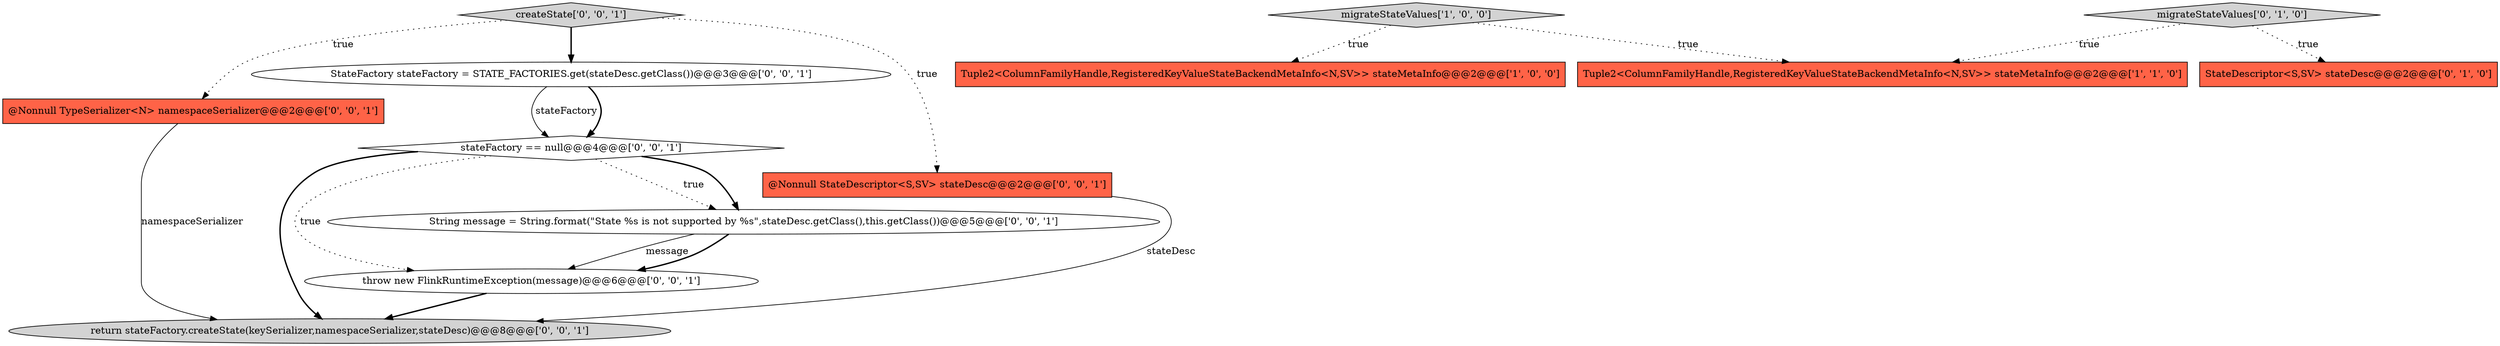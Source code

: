 digraph {
5 [style = filled, label = "@Nonnull TypeSerializer<N> namespaceSerializer@@@2@@@['0', '0', '1']", fillcolor = tomato, shape = box image = "AAA0AAABBB3BBB"];
1 [style = filled, label = "Tuple2<ColumnFamilyHandle,RegisteredKeyValueStateBackendMetaInfo<N,SV>> stateMetaInfo@@@2@@@['1', '1', '0']", fillcolor = tomato, shape = box image = "AAA0AAABBB1BBB"];
6 [style = filled, label = "createState['0', '0', '1']", fillcolor = lightgray, shape = diamond image = "AAA0AAABBB3BBB"];
0 [style = filled, label = "Tuple2<ColumnFamilyHandle,RegisteredKeyValueStateBackendMetaInfo<N,SV>> stateMetaInfo@@@2@@@['1', '0', '0']", fillcolor = tomato, shape = box image = "AAA0AAABBB1BBB"];
9 [style = filled, label = "StateFactory stateFactory = STATE_FACTORIES.get(stateDesc.getClass())@@@3@@@['0', '0', '1']", fillcolor = white, shape = ellipse image = "AAA0AAABBB3BBB"];
2 [style = filled, label = "migrateStateValues['1', '0', '0']", fillcolor = lightgray, shape = diamond image = "AAA0AAABBB1BBB"];
4 [style = filled, label = "migrateStateValues['0', '1', '0']", fillcolor = lightgray, shape = diamond image = "AAA0AAABBB2BBB"];
7 [style = filled, label = "stateFactory == null@@@4@@@['0', '0', '1']", fillcolor = white, shape = diamond image = "AAA0AAABBB3BBB"];
8 [style = filled, label = "String message = String.format(\"State %s is not supported by %s\",stateDesc.getClass(),this.getClass())@@@5@@@['0', '0', '1']", fillcolor = white, shape = ellipse image = "AAA0AAABBB3BBB"];
10 [style = filled, label = "return stateFactory.createState(keySerializer,namespaceSerializer,stateDesc)@@@8@@@['0', '0', '1']", fillcolor = lightgray, shape = ellipse image = "AAA0AAABBB3BBB"];
11 [style = filled, label = "@Nonnull StateDescriptor<S,SV> stateDesc@@@2@@@['0', '0', '1']", fillcolor = tomato, shape = box image = "AAA0AAABBB3BBB"];
3 [style = filled, label = "StateDescriptor<S,SV> stateDesc@@@2@@@['0', '1', '0']", fillcolor = tomato, shape = box image = "AAA0AAABBB2BBB"];
12 [style = filled, label = "throw new FlinkRuntimeException(message)@@@6@@@['0', '0', '1']", fillcolor = white, shape = ellipse image = "AAA0AAABBB3BBB"];
9->7 [style = solid, label="stateFactory"];
8->12 [style = solid, label="message"];
6->5 [style = dotted, label="true"];
11->10 [style = solid, label="stateDesc"];
12->10 [style = bold, label=""];
2->0 [style = dotted, label="true"];
4->3 [style = dotted, label="true"];
6->11 [style = dotted, label="true"];
6->9 [style = bold, label=""];
7->8 [style = dotted, label="true"];
9->7 [style = bold, label=""];
4->1 [style = dotted, label="true"];
2->1 [style = dotted, label="true"];
7->8 [style = bold, label=""];
5->10 [style = solid, label="namespaceSerializer"];
7->10 [style = bold, label=""];
8->12 [style = bold, label=""];
7->12 [style = dotted, label="true"];
}
